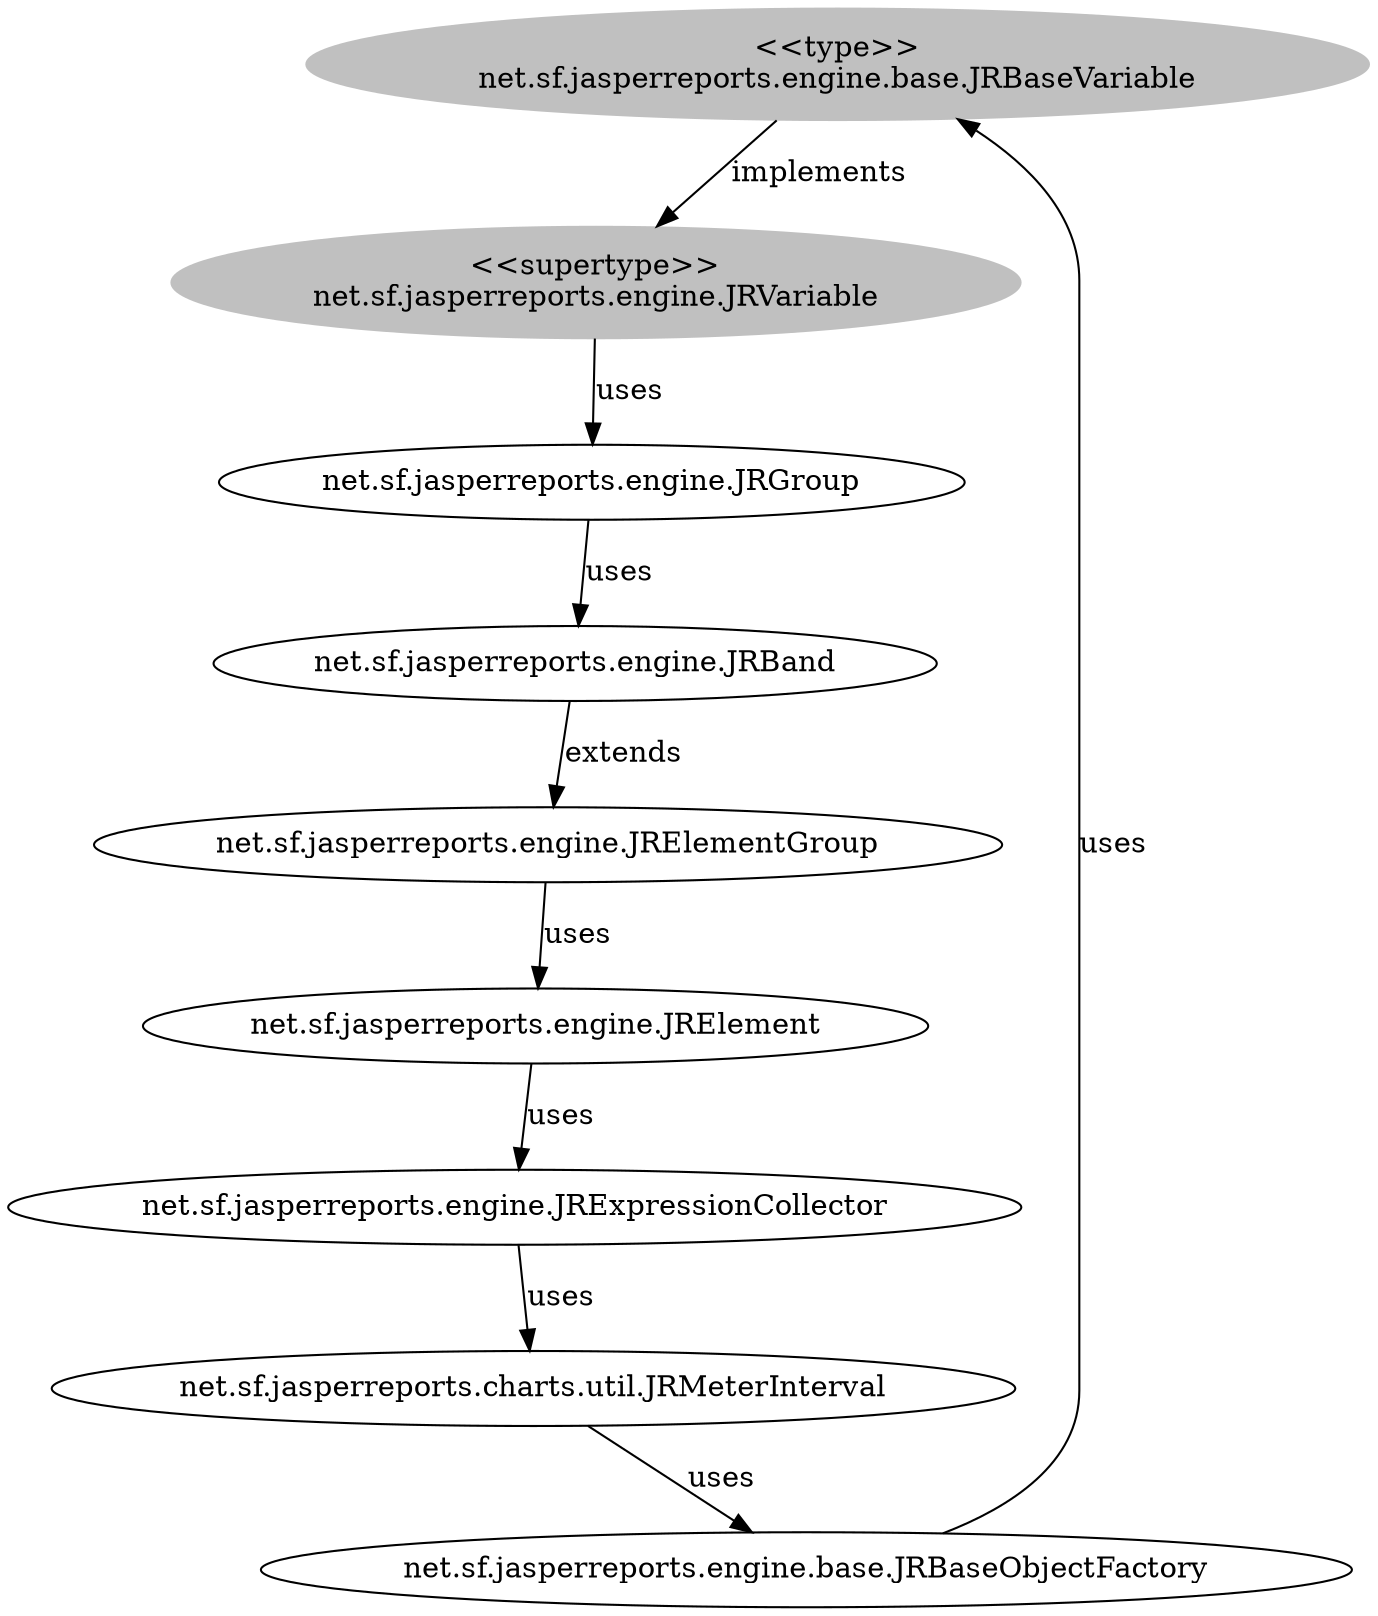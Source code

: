 digraph stk {
	net_sf_jasperreports_engine_base_JRBaseVariable [label="<<type>>
net.sf.jasperreports.engine.base.JRBaseVariable",style=filled,color="grey"];
	net_sf_jasperreports_engine_JRVariable [label="<<supertype>>
net.sf.jasperreports.engine.JRVariable",style=filled,color="grey"];
	net_sf_jasperreports_engine_JRElementGroup [label="net.sf.jasperreports.engine.JRElementGroup"];
	net_sf_jasperreports_engine_JRElement [label="net.sf.jasperreports.engine.JRElement"];
	net_sf_jasperreports_engine_base_JRBaseObjectFactory [label="net.sf.jasperreports.engine.base.JRBaseObjectFactory"];
	net_sf_jasperreports_engine_JRExpressionCollector [label="net.sf.jasperreports.engine.JRExpressionCollector"];
	net_sf_jasperreports_engine_JRGroup [label="net.sf.jasperreports.engine.JRGroup"];
	net_sf_jasperreports_engine_JRBand [label="net.sf.jasperreports.engine.JRBand"];
	net_sf_jasperreports_charts_util_JRMeterInterval [label="net.sf.jasperreports.charts.util.JRMeterInterval"];
	net_sf_jasperreports_engine_base_JRBaseVariable -> net_sf_jasperreports_engine_JRVariable [label=implements];
	net_sf_jasperreports_engine_JRVariable -> net_sf_jasperreports_engine_JRGroup [label=uses];
	net_sf_jasperreports_engine_JRGroup -> net_sf_jasperreports_engine_JRBand [label=uses];
	net_sf_jasperreports_engine_JRBand -> net_sf_jasperreports_engine_JRElementGroup [label=extends];
	net_sf_jasperreports_engine_JRElementGroup -> net_sf_jasperreports_engine_JRElement [label=uses];
	net_sf_jasperreports_engine_JRElement -> net_sf_jasperreports_engine_JRExpressionCollector [label=uses];
	net_sf_jasperreports_engine_JRExpressionCollector -> net_sf_jasperreports_charts_util_JRMeterInterval [label=uses];
	net_sf_jasperreports_charts_util_JRMeterInterval -> net_sf_jasperreports_engine_base_JRBaseObjectFactory [label=uses];
	net_sf_jasperreports_engine_base_JRBaseObjectFactory -> net_sf_jasperreports_engine_base_JRBaseVariable [label=uses];
}
